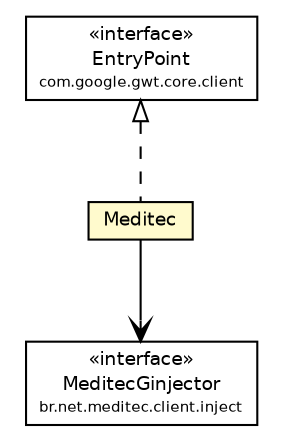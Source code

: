 #!/usr/local/bin/dot
#
# Class diagram 
# Generated by UmlGraph version 4.6 (http://www.spinellis.gr/sw/umlgraph)
#

digraph G {
	edge [fontname="Helvetica",fontsize=10,labelfontname="Helvetica",labelfontsize=10];
	node [fontname="Helvetica",fontsize=10,shape=plaintext];
	// br.net.meditec.client.Meditec
	c2306 [label=<<table border="0" cellborder="1" cellspacing="0" cellpadding="2" port="p" bgcolor="lemonChiffon" href="./Meditec.html">
		<tr><td><table border="0" cellspacing="0" cellpadding="1">
			<tr><td> Meditec </td></tr>
		</table></td></tr>
		</table>>, fontname="Helvetica", fontcolor="black", fontsize=9.0];
	// br.net.meditec.client.inject.MeditecGinjector
	c2349 [label=<<table border="0" cellborder="1" cellspacing="0" cellpadding="2" port="p" href="./inject/MeditecGinjector.html">
		<tr><td><table border="0" cellspacing="0" cellpadding="1">
			<tr><td> &laquo;interface&raquo; </td></tr>
			<tr><td> MeditecGinjector </td></tr>
			<tr><td><font point-size="7.0"> br.net.meditec.client.inject </font></td></tr>
		</table></td></tr>
		</table>>, fontname="Helvetica", fontcolor="black", fontsize=9.0];
	//br.net.meditec.client.Meditec implements com.google.gwt.core.client.EntryPoint
	c2366:p -> c2306:p [dir=back,arrowtail=empty,style=dashed];
	// br.net.meditec.client.Meditec NAVASSOC br.net.meditec.client.inject.MeditecGinjector
	c2306:p -> c2349:p [taillabel="", label="", headlabel="", fontname="Helvetica", fontcolor="black", fontsize=10.0, color="black", arrowhead=open];
	// com.google.gwt.core.client.EntryPoint
	c2366 [label=<<table border="0" cellborder="1" cellspacing="0" cellpadding="2" port="p" href="http://java.sun.com/j2se/1.4.2/docs/api/com/google/gwt/core/client/EntryPoint.html">
		<tr><td><table border="0" cellspacing="0" cellpadding="1">
			<tr><td> &laquo;interface&raquo; </td></tr>
			<tr><td> EntryPoint </td></tr>
			<tr><td><font point-size="7.0"> com.google.gwt.core.client </font></td></tr>
		</table></td></tr>
		</table>>, fontname="Helvetica", fontcolor="black", fontsize=9.0];
}

